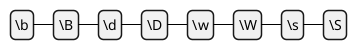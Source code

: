 {
  "sha1": "pb8tgxzsktax3uw0h78zon2uyeyk6se",
  "insertion": {
    "when": "2025-01-18T10:41:59.769Z",
    "url": "https://github.com/plantuml/plantuml/pull/2036",
    "user": "plantuml@gmail.com"
  }
}
@startregex
!option language cn
!option useDescriptiveNames true

\b\B\d\D\w\W\s\S
@endregex
